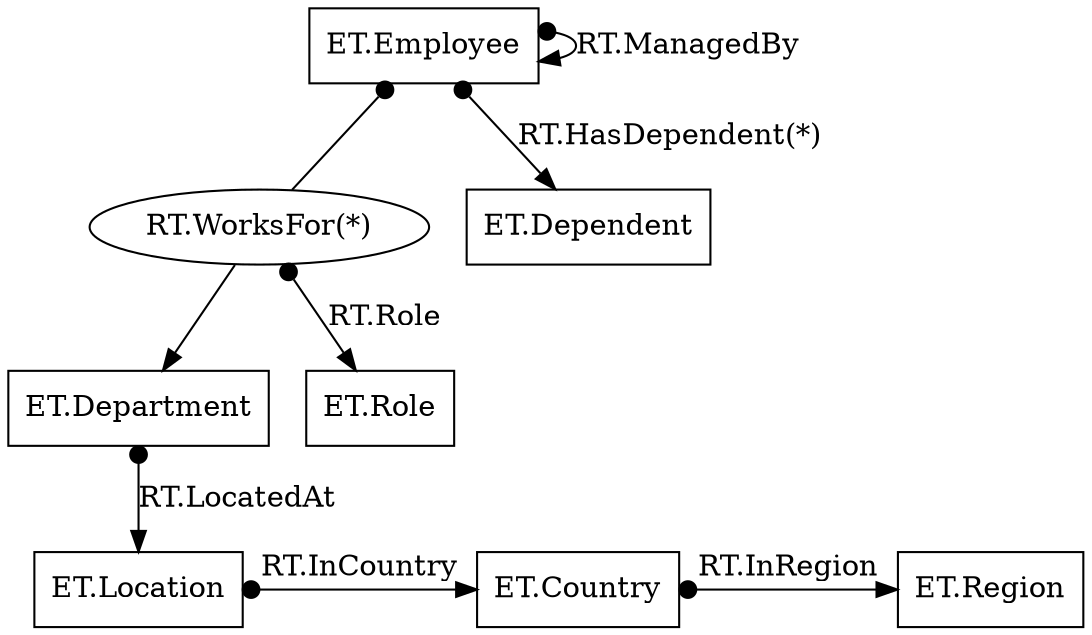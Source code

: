 
digraph {
    // rankdir = LR

    edge [dir=both, arrowtail=dot]
    
    employee [label="ET.Employee", shape=box]
    department [label="ET.Department", shape=box]
    location [label="ET.Location", shape=box]
    country [label="ET.Country", shape=box]
    region [label="ET.Region", shape=box]
    role [label="ET.Role", shape=box]

    //employee -> department [label="RT.WorksFor"]
    employee -> worksfor [arrowhead=none]
    worksfor -> department [dir=forward]
    worksfor [label="RT.WorksFor(*)"]
    worksfor -> role [label="RT.Role"]

    employee -> employee [label="RT.ManagedBy"]

    employee -> dependent [label="RT.HasDependent(*)"]
    dependent [label="ET.Dependent", shape=box]

    department -> location [label="RT.LocatedAt"]
    location -> country [label="RT.InCountry"]
    country -> region [label="RT.InRegion"]

    {rank=same; location; country; region}
}
